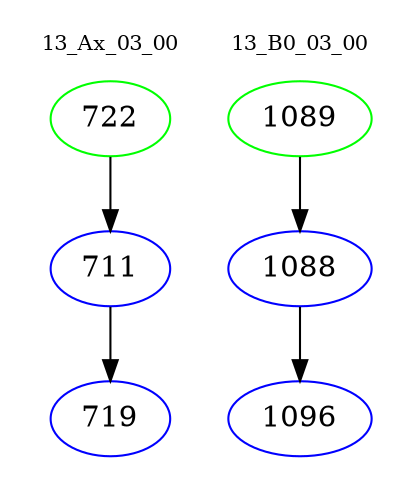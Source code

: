 digraph{
subgraph cluster_0 {
color = white
label = "13_Ax_03_00";
fontsize=10;
T0_722 [label="722", color="green"]
T0_722 -> T0_711 [color="black"]
T0_711 [label="711", color="blue"]
T0_711 -> T0_719 [color="black"]
T0_719 [label="719", color="blue"]
}
subgraph cluster_1 {
color = white
label = "13_B0_03_00";
fontsize=10;
T1_1089 [label="1089", color="green"]
T1_1089 -> T1_1088 [color="black"]
T1_1088 [label="1088", color="blue"]
T1_1088 -> T1_1096 [color="black"]
T1_1096 [label="1096", color="blue"]
}
}
